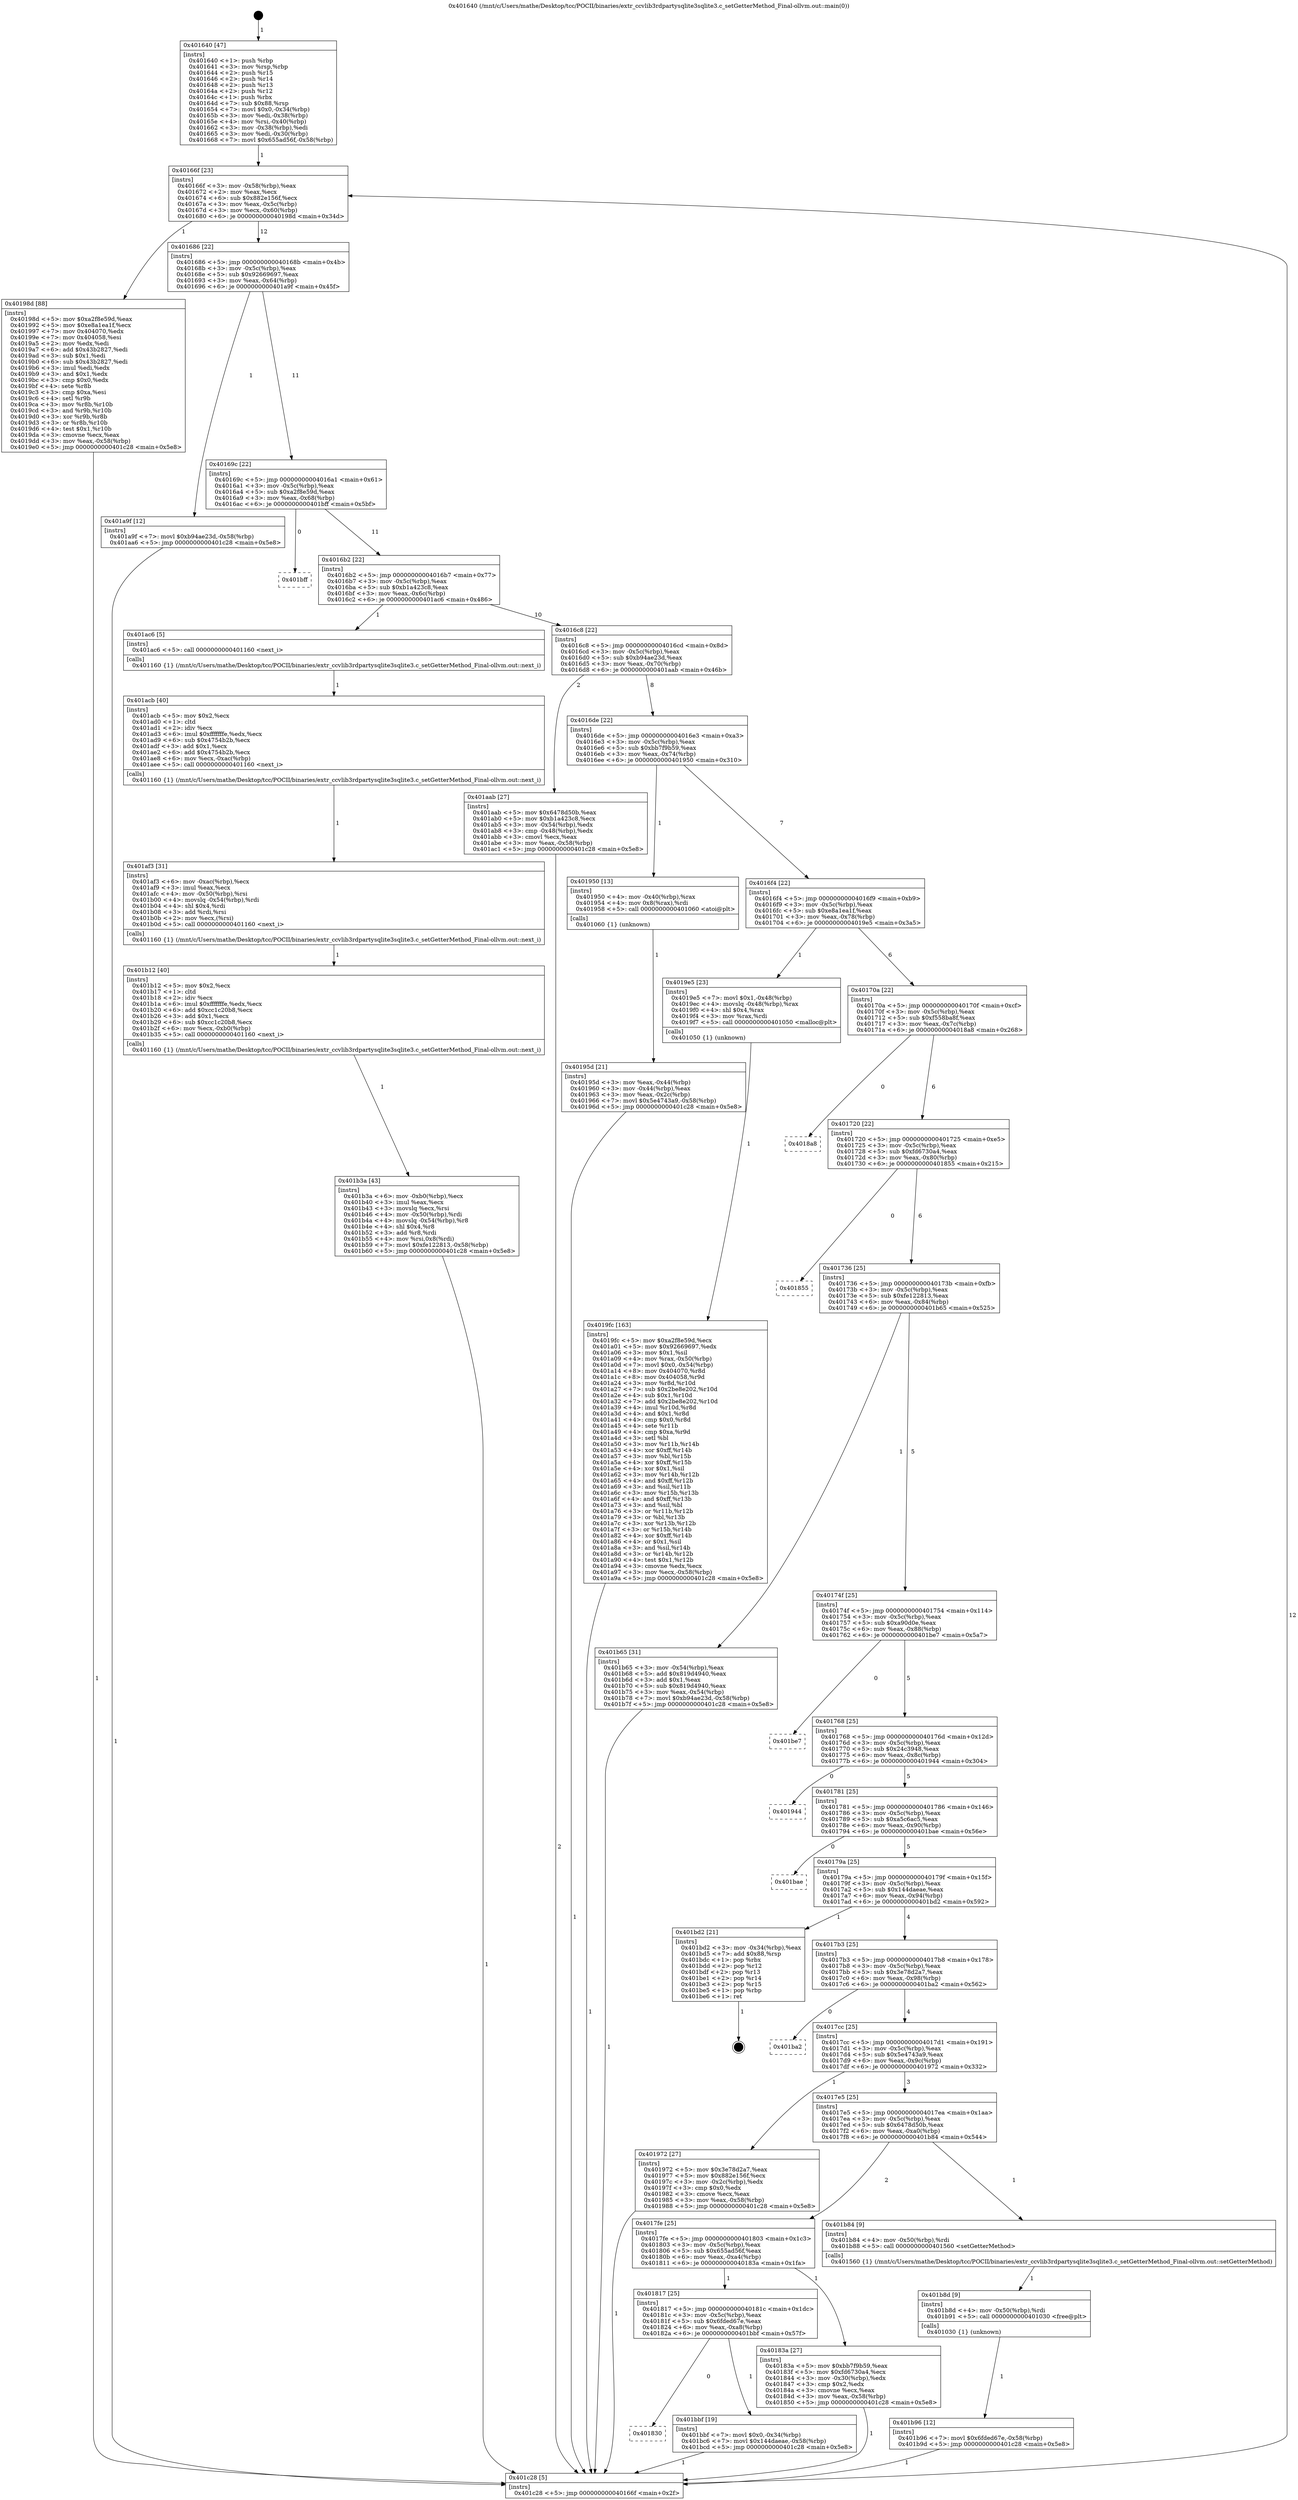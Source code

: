 digraph "0x401640" {
  label = "0x401640 (/mnt/c/Users/mathe/Desktop/tcc/POCII/binaries/extr_ccvlib3rdpartysqlite3sqlite3.c_setGetterMethod_Final-ollvm.out::main(0))"
  labelloc = "t"
  node[shape=record]

  Entry [label="",width=0.3,height=0.3,shape=circle,fillcolor=black,style=filled]
  "0x40166f" [label="{
     0x40166f [23]\l
     | [instrs]\l
     &nbsp;&nbsp;0x40166f \<+3\>: mov -0x58(%rbp),%eax\l
     &nbsp;&nbsp;0x401672 \<+2\>: mov %eax,%ecx\l
     &nbsp;&nbsp;0x401674 \<+6\>: sub $0x882e156f,%ecx\l
     &nbsp;&nbsp;0x40167a \<+3\>: mov %eax,-0x5c(%rbp)\l
     &nbsp;&nbsp;0x40167d \<+3\>: mov %ecx,-0x60(%rbp)\l
     &nbsp;&nbsp;0x401680 \<+6\>: je 000000000040198d \<main+0x34d\>\l
  }"]
  "0x40198d" [label="{
     0x40198d [88]\l
     | [instrs]\l
     &nbsp;&nbsp;0x40198d \<+5\>: mov $0xa2f8e59d,%eax\l
     &nbsp;&nbsp;0x401992 \<+5\>: mov $0xe8a1ea1f,%ecx\l
     &nbsp;&nbsp;0x401997 \<+7\>: mov 0x404070,%edx\l
     &nbsp;&nbsp;0x40199e \<+7\>: mov 0x404058,%esi\l
     &nbsp;&nbsp;0x4019a5 \<+2\>: mov %edx,%edi\l
     &nbsp;&nbsp;0x4019a7 \<+6\>: add $0x43b2827,%edi\l
     &nbsp;&nbsp;0x4019ad \<+3\>: sub $0x1,%edi\l
     &nbsp;&nbsp;0x4019b0 \<+6\>: sub $0x43b2827,%edi\l
     &nbsp;&nbsp;0x4019b6 \<+3\>: imul %edi,%edx\l
     &nbsp;&nbsp;0x4019b9 \<+3\>: and $0x1,%edx\l
     &nbsp;&nbsp;0x4019bc \<+3\>: cmp $0x0,%edx\l
     &nbsp;&nbsp;0x4019bf \<+4\>: sete %r8b\l
     &nbsp;&nbsp;0x4019c3 \<+3\>: cmp $0xa,%esi\l
     &nbsp;&nbsp;0x4019c6 \<+4\>: setl %r9b\l
     &nbsp;&nbsp;0x4019ca \<+3\>: mov %r8b,%r10b\l
     &nbsp;&nbsp;0x4019cd \<+3\>: and %r9b,%r10b\l
     &nbsp;&nbsp;0x4019d0 \<+3\>: xor %r9b,%r8b\l
     &nbsp;&nbsp;0x4019d3 \<+3\>: or %r8b,%r10b\l
     &nbsp;&nbsp;0x4019d6 \<+4\>: test $0x1,%r10b\l
     &nbsp;&nbsp;0x4019da \<+3\>: cmovne %ecx,%eax\l
     &nbsp;&nbsp;0x4019dd \<+3\>: mov %eax,-0x58(%rbp)\l
     &nbsp;&nbsp;0x4019e0 \<+5\>: jmp 0000000000401c28 \<main+0x5e8\>\l
  }"]
  "0x401686" [label="{
     0x401686 [22]\l
     | [instrs]\l
     &nbsp;&nbsp;0x401686 \<+5\>: jmp 000000000040168b \<main+0x4b\>\l
     &nbsp;&nbsp;0x40168b \<+3\>: mov -0x5c(%rbp),%eax\l
     &nbsp;&nbsp;0x40168e \<+5\>: sub $0x92669697,%eax\l
     &nbsp;&nbsp;0x401693 \<+3\>: mov %eax,-0x64(%rbp)\l
     &nbsp;&nbsp;0x401696 \<+6\>: je 0000000000401a9f \<main+0x45f\>\l
  }"]
  Exit [label="",width=0.3,height=0.3,shape=circle,fillcolor=black,style=filled,peripheries=2]
  "0x401a9f" [label="{
     0x401a9f [12]\l
     | [instrs]\l
     &nbsp;&nbsp;0x401a9f \<+7\>: movl $0xb94ae23d,-0x58(%rbp)\l
     &nbsp;&nbsp;0x401aa6 \<+5\>: jmp 0000000000401c28 \<main+0x5e8\>\l
  }"]
  "0x40169c" [label="{
     0x40169c [22]\l
     | [instrs]\l
     &nbsp;&nbsp;0x40169c \<+5\>: jmp 00000000004016a1 \<main+0x61\>\l
     &nbsp;&nbsp;0x4016a1 \<+3\>: mov -0x5c(%rbp),%eax\l
     &nbsp;&nbsp;0x4016a4 \<+5\>: sub $0xa2f8e59d,%eax\l
     &nbsp;&nbsp;0x4016a9 \<+3\>: mov %eax,-0x68(%rbp)\l
     &nbsp;&nbsp;0x4016ac \<+6\>: je 0000000000401bff \<main+0x5bf\>\l
  }"]
  "0x401830" [label="{
     0x401830\l
  }", style=dashed]
  "0x401bff" [label="{
     0x401bff\l
  }", style=dashed]
  "0x4016b2" [label="{
     0x4016b2 [22]\l
     | [instrs]\l
     &nbsp;&nbsp;0x4016b2 \<+5\>: jmp 00000000004016b7 \<main+0x77\>\l
     &nbsp;&nbsp;0x4016b7 \<+3\>: mov -0x5c(%rbp),%eax\l
     &nbsp;&nbsp;0x4016ba \<+5\>: sub $0xb1a423c8,%eax\l
     &nbsp;&nbsp;0x4016bf \<+3\>: mov %eax,-0x6c(%rbp)\l
     &nbsp;&nbsp;0x4016c2 \<+6\>: je 0000000000401ac6 \<main+0x486\>\l
  }"]
  "0x401bbf" [label="{
     0x401bbf [19]\l
     | [instrs]\l
     &nbsp;&nbsp;0x401bbf \<+7\>: movl $0x0,-0x34(%rbp)\l
     &nbsp;&nbsp;0x401bc6 \<+7\>: movl $0x144daeae,-0x58(%rbp)\l
     &nbsp;&nbsp;0x401bcd \<+5\>: jmp 0000000000401c28 \<main+0x5e8\>\l
  }"]
  "0x401ac6" [label="{
     0x401ac6 [5]\l
     | [instrs]\l
     &nbsp;&nbsp;0x401ac6 \<+5\>: call 0000000000401160 \<next_i\>\l
     | [calls]\l
     &nbsp;&nbsp;0x401160 \{1\} (/mnt/c/Users/mathe/Desktop/tcc/POCII/binaries/extr_ccvlib3rdpartysqlite3sqlite3.c_setGetterMethod_Final-ollvm.out::next_i)\l
  }"]
  "0x4016c8" [label="{
     0x4016c8 [22]\l
     | [instrs]\l
     &nbsp;&nbsp;0x4016c8 \<+5\>: jmp 00000000004016cd \<main+0x8d\>\l
     &nbsp;&nbsp;0x4016cd \<+3\>: mov -0x5c(%rbp),%eax\l
     &nbsp;&nbsp;0x4016d0 \<+5\>: sub $0xb94ae23d,%eax\l
     &nbsp;&nbsp;0x4016d5 \<+3\>: mov %eax,-0x70(%rbp)\l
     &nbsp;&nbsp;0x4016d8 \<+6\>: je 0000000000401aab \<main+0x46b\>\l
  }"]
  "0x401b96" [label="{
     0x401b96 [12]\l
     | [instrs]\l
     &nbsp;&nbsp;0x401b96 \<+7\>: movl $0x6fded67e,-0x58(%rbp)\l
     &nbsp;&nbsp;0x401b9d \<+5\>: jmp 0000000000401c28 \<main+0x5e8\>\l
  }"]
  "0x401aab" [label="{
     0x401aab [27]\l
     | [instrs]\l
     &nbsp;&nbsp;0x401aab \<+5\>: mov $0x6478d50b,%eax\l
     &nbsp;&nbsp;0x401ab0 \<+5\>: mov $0xb1a423c8,%ecx\l
     &nbsp;&nbsp;0x401ab5 \<+3\>: mov -0x54(%rbp),%edx\l
     &nbsp;&nbsp;0x401ab8 \<+3\>: cmp -0x48(%rbp),%edx\l
     &nbsp;&nbsp;0x401abb \<+3\>: cmovl %ecx,%eax\l
     &nbsp;&nbsp;0x401abe \<+3\>: mov %eax,-0x58(%rbp)\l
     &nbsp;&nbsp;0x401ac1 \<+5\>: jmp 0000000000401c28 \<main+0x5e8\>\l
  }"]
  "0x4016de" [label="{
     0x4016de [22]\l
     | [instrs]\l
     &nbsp;&nbsp;0x4016de \<+5\>: jmp 00000000004016e3 \<main+0xa3\>\l
     &nbsp;&nbsp;0x4016e3 \<+3\>: mov -0x5c(%rbp),%eax\l
     &nbsp;&nbsp;0x4016e6 \<+5\>: sub $0xbb7f9b59,%eax\l
     &nbsp;&nbsp;0x4016eb \<+3\>: mov %eax,-0x74(%rbp)\l
     &nbsp;&nbsp;0x4016ee \<+6\>: je 0000000000401950 \<main+0x310\>\l
  }"]
  "0x401b8d" [label="{
     0x401b8d [9]\l
     | [instrs]\l
     &nbsp;&nbsp;0x401b8d \<+4\>: mov -0x50(%rbp),%rdi\l
     &nbsp;&nbsp;0x401b91 \<+5\>: call 0000000000401030 \<free@plt\>\l
     | [calls]\l
     &nbsp;&nbsp;0x401030 \{1\} (unknown)\l
  }"]
  "0x401950" [label="{
     0x401950 [13]\l
     | [instrs]\l
     &nbsp;&nbsp;0x401950 \<+4\>: mov -0x40(%rbp),%rax\l
     &nbsp;&nbsp;0x401954 \<+4\>: mov 0x8(%rax),%rdi\l
     &nbsp;&nbsp;0x401958 \<+5\>: call 0000000000401060 \<atoi@plt\>\l
     | [calls]\l
     &nbsp;&nbsp;0x401060 \{1\} (unknown)\l
  }"]
  "0x4016f4" [label="{
     0x4016f4 [22]\l
     | [instrs]\l
     &nbsp;&nbsp;0x4016f4 \<+5\>: jmp 00000000004016f9 \<main+0xb9\>\l
     &nbsp;&nbsp;0x4016f9 \<+3\>: mov -0x5c(%rbp),%eax\l
     &nbsp;&nbsp;0x4016fc \<+5\>: sub $0xe8a1ea1f,%eax\l
     &nbsp;&nbsp;0x401701 \<+3\>: mov %eax,-0x78(%rbp)\l
     &nbsp;&nbsp;0x401704 \<+6\>: je 00000000004019e5 \<main+0x3a5\>\l
  }"]
  "0x401b3a" [label="{
     0x401b3a [43]\l
     | [instrs]\l
     &nbsp;&nbsp;0x401b3a \<+6\>: mov -0xb0(%rbp),%ecx\l
     &nbsp;&nbsp;0x401b40 \<+3\>: imul %eax,%ecx\l
     &nbsp;&nbsp;0x401b43 \<+3\>: movslq %ecx,%rsi\l
     &nbsp;&nbsp;0x401b46 \<+4\>: mov -0x50(%rbp),%rdi\l
     &nbsp;&nbsp;0x401b4a \<+4\>: movslq -0x54(%rbp),%r8\l
     &nbsp;&nbsp;0x401b4e \<+4\>: shl $0x4,%r8\l
     &nbsp;&nbsp;0x401b52 \<+3\>: add %r8,%rdi\l
     &nbsp;&nbsp;0x401b55 \<+4\>: mov %rsi,0x8(%rdi)\l
     &nbsp;&nbsp;0x401b59 \<+7\>: movl $0xfe122813,-0x58(%rbp)\l
     &nbsp;&nbsp;0x401b60 \<+5\>: jmp 0000000000401c28 \<main+0x5e8\>\l
  }"]
  "0x4019e5" [label="{
     0x4019e5 [23]\l
     | [instrs]\l
     &nbsp;&nbsp;0x4019e5 \<+7\>: movl $0x1,-0x48(%rbp)\l
     &nbsp;&nbsp;0x4019ec \<+4\>: movslq -0x48(%rbp),%rax\l
     &nbsp;&nbsp;0x4019f0 \<+4\>: shl $0x4,%rax\l
     &nbsp;&nbsp;0x4019f4 \<+3\>: mov %rax,%rdi\l
     &nbsp;&nbsp;0x4019f7 \<+5\>: call 0000000000401050 \<malloc@plt\>\l
     | [calls]\l
     &nbsp;&nbsp;0x401050 \{1\} (unknown)\l
  }"]
  "0x40170a" [label="{
     0x40170a [22]\l
     | [instrs]\l
     &nbsp;&nbsp;0x40170a \<+5\>: jmp 000000000040170f \<main+0xcf\>\l
     &nbsp;&nbsp;0x40170f \<+3\>: mov -0x5c(%rbp),%eax\l
     &nbsp;&nbsp;0x401712 \<+5\>: sub $0xf558ba8f,%eax\l
     &nbsp;&nbsp;0x401717 \<+3\>: mov %eax,-0x7c(%rbp)\l
     &nbsp;&nbsp;0x40171a \<+6\>: je 00000000004018a8 \<main+0x268\>\l
  }"]
  "0x401b12" [label="{
     0x401b12 [40]\l
     | [instrs]\l
     &nbsp;&nbsp;0x401b12 \<+5\>: mov $0x2,%ecx\l
     &nbsp;&nbsp;0x401b17 \<+1\>: cltd\l
     &nbsp;&nbsp;0x401b18 \<+2\>: idiv %ecx\l
     &nbsp;&nbsp;0x401b1a \<+6\>: imul $0xfffffffe,%edx,%ecx\l
     &nbsp;&nbsp;0x401b20 \<+6\>: add $0xcc1c20b8,%ecx\l
     &nbsp;&nbsp;0x401b26 \<+3\>: add $0x1,%ecx\l
     &nbsp;&nbsp;0x401b29 \<+6\>: sub $0xcc1c20b8,%ecx\l
     &nbsp;&nbsp;0x401b2f \<+6\>: mov %ecx,-0xb0(%rbp)\l
     &nbsp;&nbsp;0x401b35 \<+5\>: call 0000000000401160 \<next_i\>\l
     | [calls]\l
     &nbsp;&nbsp;0x401160 \{1\} (/mnt/c/Users/mathe/Desktop/tcc/POCII/binaries/extr_ccvlib3rdpartysqlite3sqlite3.c_setGetterMethod_Final-ollvm.out::next_i)\l
  }"]
  "0x4018a8" [label="{
     0x4018a8\l
  }", style=dashed]
  "0x401720" [label="{
     0x401720 [22]\l
     | [instrs]\l
     &nbsp;&nbsp;0x401720 \<+5\>: jmp 0000000000401725 \<main+0xe5\>\l
     &nbsp;&nbsp;0x401725 \<+3\>: mov -0x5c(%rbp),%eax\l
     &nbsp;&nbsp;0x401728 \<+5\>: sub $0xfd6730a4,%eax\l
     &nbsp;&nbsp;0x40172d \<+3\>: mov %eax,-0x80(%rbp)\l
     &nbsp;&nbsp;0x401730 \<+6\>: je 0000000000401855 \<main+0x215\>\l
  }"]
  "0x401af3" [label="{
     0x401af3 [31]\l
     | [instrs]\l
     &nbsp;&nbsp;0x401af3 \<+6\>: mov -0xac(%rbp),%ecx\l
     &nbsp;&nbsp;0x401af9 \<+3\>: imul %eax,%ecx\l
     &nbsp;&nbsp;0x401afc \<+4\>: mov -0x50(%rbp),%rsi\l
     &nbsp;&nbsp;0x401b00 \<+4\>: movslq -0x54(%rbp),%rdi\l
     &nbsp;&nbsp;0x401b04 \<+4\>: shl $0x4,%rdi\l
     &nbsp;&nbsp;0x401b08 \<+3\>: add %rdi,%rsi\l
     &nbsp;&nbsp;0x401b0b \<+2\>: mov %ecx,(%rsi)\l
     &nbsp;&nbsp;0x401b0d \<+5\>: call 0000000000401160 \<next_i\>\l
     | [calls]\l
     &nbsp;&nbsp;0x401160 \{1\} (/mnt/c/Users/mathe/Desktop/tcc/POCII/binaries/extr_ccvlib3rdpartysqlite3sqlite3.c_setGetterMethod_Final-ollvm.out::next_i)\l
  }"]
  "0x401855" [label="{
     0x401855\l
  }", style=dashed]
  "0x401736" [label="{
     0x401736 [25]\l
     | [instrs]\l
     &nbsp;&nbsp;0x401736 \<+5\>: jmp 000000000040173b \<main+0xfb\>\l
     &nbsp;&nbsp;0x40173b \<+3\>: mov -0x5c(%rbp),%eax\l
     &nbsp;&nbsp;0x40173e \<+5\>: sub $0xfe122813,%eax\l
     &nbsp;&nbsp;0x401743 \<+6\>: mov %eax,-0x84(%rbp)\l
     &nbsp;&nbsp;0x401749 \<+6\>: je 0000000000401b65 \<main+0x525\>\l
  }"]
  "0x401acb" [label="{
     0x401acb [40]\l
     | [instrs]\l
     &nbsp;&nbsp;0x401acb \<+5\>: mov $0x2,%ecx\l
     &nbsp;&nbsp;0x401ad0 \<+1\>: cltd\l
     &nbsp;&nbsp;0x401ad1 \<+2\>: idiv %ecx\l
     &nbsp;&nbsp;0x401ad3 \<+6\>: imul $0xfffffffe,%edx,%ecx\l
     &nbsp;&nbsp;0x401ad9 \<+6\>: sub $0x4754b2b,%ecx\l
     &nbsp;&nbsp;0x401adf \<+3\>: add $0x1,%ecx\l
     &nbsp;&nbsp;0x401ae2 \<+6\>: add $0x4754b2b,%ecx\l
     &nbsp;&nbsp;0x401ae8 \<+6\>: mov %ecx,-0xac(%rbp)\l
     &nbsp;&nbsp;0x401aee \<+5\>: call 0000000000401160 \<next_i\>\l
     | [calls]\l
     &nbsp;&nbsp;0x401160 \{1\} (/mnt/c/Users/mathe/Desktop/tcc/POCII/binaries/extr_ccvlib3rdpartysqlite3sqlite3.c_setGetterMethod_Final-ollvm.out::next_i)\l
  }"]
  "0x401b65" [label="{
     0x401b65 [31]\l
     | [instrs]\l
     &nbsp;&nbsp;0x401b65 \<+3\>: mov -0x54(%rbp),%eax\l
     &nbsp;&nbsp;0x401b68 \<+5\>: add $0x819d4940,%eax\l
     &nbsp;&nbsp;0x401b6d \<+3\>: add $0x1,%eax\l
     &nbsp;&nbsp;0x401b70 \<+5\>: sub $0x819d4940,%eax\l
     &nbsp;&nbsp;0x401b75 \<+3\>: mov %eax,-0x54(%rbp)\l
     &nbsp;&nbsp;0x401b78 \<+7\>: movl $0xb94ae23d,-0x58(%rbp)\l
     &nbsp;&nbsp;0x401b7f \<+5\>: jmp 0000000000401c28 \<main+0x5e8\>\l
  }"]
  "0x40174f" [label="{
     0x40174f [25]\l
     | [instrs]\l
     &nbsp;&nbsp;0x40174f \<+5\>: jmp 0000000000401754 \<main+0x114\>\l
     &nbsp;&nbsp;0x401754 \<+3\>: mov -0x5c(%rbp),%eax\l
     &nbsp;&nbsp;0x401757 \<+5\>: sub $0xa90d0e,%eax\l
     &nbsp;&nbsp;0x40175c \<+6\>: mov %eax,-0x88(%rbp)\l
     &nbsp;&nbsp;0x401762 \<+6\>: je 0000000000401be7 \<main+0x5a7\>\l
  }"]
  "0x4019fc" [label="{
     0x4019fc [163]\l
     | [instrs]\l
     &nbsp;&nbsp;0x4019fc \<+5\>: mov $0xa2f8e59d,%ecx\l
     &nbsp;&nbsp;0x401a01 \<+5\>: mov $0x92669697,%edx\l
     &nbsp;&nbsp;0x401a06 \<+3\>: mov $0x1,%sil\l
     &nbsp;&nbsp;0x401a09 \<+4\>: mov %rax,-0x50(%rbp)\l
     &nbsp;&nbsp;0x401a0d \<+7\>: movl $0x0,-0x54(%rbp)\l
     &nbsp;&nbsp;0x401a14 \<+8\>: mov 0x404070,%r8d\l
     &nbsp;&nbsp;0x401a1c \<+8\>: mov 0x404058,%r9d\l
     &nbsp;&nbsp;0x401a24 \<+3\>: mov %r8d,%r10d\l
     &nbsp;&nbsp;0x401a27 \<+7\>: sub $0x2be8e202,%r10d\l
     &nbsp;&nbsp;0x401a2e \<+4\>: sub $0x1,%r10d\l
     &nbsp;&nbsp;0x401a32 \<+7\>: add $0x2be8e202,%r10d\l
     &nbsp;&nbsp;0x401a39 \<+4\>: imul %r10d,%r8d\l
     &nbsp;&nbsp;0x401a3d \<+4\>: and $0x1,%r8d\l
     &nbsp;&nbsp;0x401a41 \<+4\>: cmp $0x0,%r8d\l
     &nbsp;&nbsp;0x401a45 \<+4\>: sete %r11b\l
     &nbsp;&nbsp;0x401a49 \<+4\>: cmp $0xa,%r9d\l
     &nbsp;&nbsp;0x401a4d \<+3\>: setl %bl\l
     &nbsp;&nbsp;0x401a50 \<+3\>: mov %r11b,%r14b\l
     &nbsp;&nbsp;0x401a53 \<+4\>: xor $0xff,%r14b\l
     &nbsp;&nbsp;0x401a57 \<+3\>: mov %bl,%r15b\l
     &nbsp;&nbsp;0x401a5a \<+4\>: xor $0xff,%r15b\l
     &nbsp;&nbsp;0x401a5e \<+4\>: xor $0x1,%sil\l
     &nbsp;&nbsp;0x401a62 \<+3\>: mov %r14b,%r12b\l
     &nbsp;&nbsp;0x401a65 \<+4\>: and $0xff,%r12b\l
     &nbsp;&nbsp;0x401a69 \<+3\>: and %sil,%r11b\l
     &nbsp;&nbsp;0x401a6c \<+3\>: mov %r15b,%r13b\l
     &nbsp;&nbsp;0x401a6f \<+4\>: and $0xff,%r13b\l
     &nbsp;&nbsp;0x401a73 \<+3\>: and %sil,%bl\l
     &nbsp;&nbsp;0x401a76 \<+3\>: or %r11b,%r12b\l
     &nbsp;&nbsp;0x401a79 \<+3\>: or %bl,%r13b\l
     &nbsp;&nbsp;0x401a7c \<+3\>: xor %r13b,%r12b\l
     &nbsp;&nbsp;0x401a7f \<+3\>: or %r15b,%r14b\l
     &nbsp;&nbsp;0x401a82 \<+4\>: xor $0xff,%r14b\l
     &nbsp;&nbsp;0x401a86 \<+4\>: or $0x1,%sil\l
     &nbsp;&nbsp;0x401a8a \<+3\>: and %sil,%r14b\l
     &nbsp;&nbsp;0x401a8d \<+3\>: or %r14b,%r12b\l
     &nbsp;&nbsp;0x401a90 \<+4\>: test $0x1,%r12b\l
     &nbsp;&nbsp;0x401a94 \<+3\>: cmovne %edx,%ecx\l
     &nbsp;&nbsp;0x401a97 \<+3\>: mov %ecx,-0x58(%rbp)\l
     &nbsp;&nbsp;0x401a9a \<+5\>: jmp 0000000000401c28 \<main+0x5e8\>\l
  }"]
  "0x401be7" [label="{
     0x401be7\l
  }", style=dashed]
  "0x401768" [label="{
     0x401768 [25]\l
     | [instrs]\l
     &nbsp;&nbsp;0x401768 \<+5\>: jmp 000000000040176d \<main+0x12d\>\l
     &nbsp;&nbsp;0x40176d \<+3\>: mov -0x5c(%rbp),%eax\l
     &nbsp;&nbsp;0x401770 \<+5\>: sub $0x24c3948,%eax\l
     &nbsp;&nbsp;0x401775 \<+6\>: mov %eax,-0x8c(%rbp)\l
     &nbsp;&nbsp;0x40177b \<+6\>: je 0000000000401944 \<main+0x304\>\l
  }"]
  "0x40195d" [label="{
     0x40195d [21]\l
     | [instrs]\l
     &nbsp;&nbsp;0x40195d \<+3\>: mov %eax,-0x44(%rbp)\l
     &nbsp;&nbsp;0x401960 \<+3\>: mov -0x44(%rbp),%eax\l
     &nbsp;&nbsp;0x401963 \<+3\>: mov %eax,-0x2c(%rbp)\l
     &nbsp;&nbsp;0x401966 \<+7\>: movl $0x5e4743a9,-0x58(%rbp)\l
     &nbsp;&nbsp;0x40196d \<+5\>: jmp 0000000000401c28 \<main+0x5e8\>\l
  }"]
  "0x401944" [label="{
     0x401944\l
  }", style=dashed]
  "0x401781" [label="{
     0x401781 [25]\l
     | [instrs]\l
     &nbsp;&nbsp;0x401781 \<+5\>: jmp 0000000000401786 \<main+0x146\>\l
     &nbsp;&nbsp;0x401786 \<+3\>: mov -0x5c(%rbp),%eax\l
     &nbsp;&nbsp;0x401789 \<+5\>: sub $0xa5c6ac5,%eax\l
     &nbsp;&nbsp;0x40178e \<+6\>: mov %eax,-0x90(%rbp)\l
     &nbsp;&nbsp;0x401794 \<+6\>: je 0000000000401bae \<main+0x56e\>\l
  }"]
  "0x401640" [label="{
     0x401640 [47]\l
     | [instrs]\l
     &nbsp;&nbsp;0x401640 \<+1\>: push %rbp\l
     &nbsp;&nbsp;0x401641 \<+3\>: mov %rsp,%rbp\l
     &nbsp;&nbsp;0x401644 \<+2\>: push %r15\l
     &nbsp;&nbsp;0x401646 \<+2\>: push %r14\l
     &nbsp;&nbsp;0x401648 \<+2\>: push %r13\l
     &nbsp;&nbsp;0x40164a \<+2\>: push %r12\l
     &nbsp;&nbsp;0x40164c \<+1\>: push %rbx\l
     &nbsp;&nbsp;0x40164d \<+7\>: sub $0x88,%rsp\l
     &nbsp;&nbsp;0x401654 \<+7\>: movl $0x0,-0x34(%rbp)\l
     &nbsp;&nbsp;0x40165b \<+3\>: mov %edi,-0x38(%rbp)\l
     &nbsp;&nbsp;0x40165e \<+4\>: mov %rsi,-0x40(%rbp)\l
     &nbsp;&nbsp;0x401662 \<+3\>: mov -0x38(%rbp),%edi\l
     &nbsp;&nbsp;0x401665 \<+3\>: mov %edi,-0x30(%rbp)\l
     &nbsp;&nbsp;0x401668 \<+7\>: movl $0x655ad56f,-0x58(%rbp)\l
  }"]
  "0x401bae" [label="{
     0x401bae\l
  }", style=dashed]
  "0x40179a" [label="{
     0x40179a [25]\l
     | [instrs]\l
     &nbsp;&nbsp;0x40179a \<+5\>: jmp 000000000040179f \<main+0x15f\>\l
     &nbsp;&nbsp;0x40179f \<+3\>: mov -0x5c(%rbp),%eax\l
     &nbsp;&nbsp;0x4017a2 \<+5\>: sub $0x144daeae,%eax\l
     &nbsp;&nbsp;0x4017a7 \<+6\>: mov %eax,-0x94(%rbp)\l
     &nbsp;&nbsp;0x4017ad \<+6\>: je 0000000000401bd2 \<main+0x592\>\l
  }"]
  "0x401c28" [label="{
     0x401c28 [5]\l
     | [instrs]\l
     &nbsp;&nbsp;0x401c28 \<+5\>: jmp 000000000040166f \<main+0x2f\>\l
  }"]
  "0x401bd2" [label="{
     0x401bd2 [21]\l
     | [instrs]\l
     &nbsp;&nbsp;0x401bd2 \<+3\>: mov -0x34(%rbp),%eax\l
     &nbsp;&nbsp;0x401bd5 \<+7\>: add $0x88,%rsp\l
     &nbsp;&nbsp;0x401bdc \<+1\>: pop %rbx\l
     &nbsp;&nbsp;0x401bdd \<+2\>: pop %r12\l
     &nbsp;&nbsp;0x401bdf \<+2\>: pop %r13\l
     &nbsp;&nbsp;0x401be1 \<+2\>: pop %r14\l
     &nbsp;&nbsp;0x401be3 \<+2\>: pop %r15\l
     &nbsp;&nbsp;0x401be5 \<+1\>: pop %rbp\l
     &nbsp;&nbsp;0x401be6 \<+1\>: ret\l
  }"]
  "0x4017b3" [label="{
     0x4017b3 [25]\l
     | [instrs]\l
     &nbsp;&nbsp;0x4017b3 \<+5\>: jmp 00000000004017b8 \<main+0x178\>\l
     &nbsp;&nbsp;0x4017b8 \<+3\>: mov -0x5c(%rbp),%eax\l
     &nbsp;&nbsp;0x4017bb \<+5\>: sub $0x3e78d2a7,%eax\l
     &nbsp;&nbsp;0x4017c0 \<+6\>: mov %eax,-0x98(%rbp)\l
     &nbsp;&nbsp;0x4017c6 \<+6\>: je 0000000000401ba2 \<main+0x562\>\l
  }"]
  "0x401817" [label="{
     0x401817 [25]\l
     | [instrs]\l
     &nbsp;&nbsp;0x401817 \<+5\>: jmp 000000000040181c \<main+0x1dc\>\l
     &nbsp;&nbsp;0x40181c \<+3\>: mov -0x5c(%rbp),%eax\l
     &nbsp;&nbsp;0x40181f \<+5\>: sub $0x6fded67e,%eax\l
     &nbsp;&nbsp;0x401824 \<+6\>: mov %eax,-0xa8(%rbp)\l
     &nbsp;&nbsp;0x40182a \<+6\>: je 0000000000401bbf \<main+0x57f\>\l
  }"]
  "0x401ba2" [label="{
     0x401ba2\l
  }", style=dashed]
  "0x4017cc" [label="{
     0x4017cc [25]\l
     | [instrs]\l
     &nbsp;&nbsp;0x4017cc \<+5\>: jmp 00000000004017d1 \<main+0x191\>\l
     &nbsp;&nbsp;0x4017d1 \<+3\>: mov -0x5c(%rbp),%eax\l
     &nbsp;&nbsp;0x4017d4 \<+5\>: sub $0x5e4743a9,%eax\l
     &nbsp;&nbsp;0x4017d9 \<+6\>: mov %eax,-0x9c(%rbp)\l
     &nbsp;&nbsp;0x4017df \<+6\>: je 0000000000401972 \<main+0x332\>\l
  }"]
  "0x40183a" [label="{
     0x40183a [27]\l
     | [instrs]\l
     &nbsp;&nbsp;0x40183a \<+5\>: mov $0xbb7f9b59,%eax\l
     &nbsp;&nbsp;0x40183f \<+5\>: mov $0xfd6730a4,%ecx\l
     &nbsp;&nbsp;0x401844 \<+3\>: mov -0x30(%rbp),%edx\l
     &nbsp;&nbsp;0x401847 \<+3\>: cmp $0x2,%edx\l
     &nbsp;&nbsp;0x40184a \<+3\>: cmovne %ecx,%eax\l
     &nbsp;&nbsp;0x40184d \<+3\>: mov %eax,-0x58(%rbp)\l
     &nbsp;&nbsp;0x401850 \<+5\>: jmp 0000000000401c28 \<main+0x5e8\>\l
  }"]
  "0x401972" [label="{
     0x401972 [27]\l
     | [instrs]\l
     &nbsp;&nbsp;0x401972 \<+5\>: mov $0x3e78d2a7,%eax\l
     &nbsp;&nbsp;0x401977 \<+5\>: mov $0x882e156f,%ecx\l
     &nbsp;&nbsp;0x40197c \<+3\>: mov -0x2c(%rbp),%edx\l
     &nbsp;&nbsp;0x40197f \<+3\>: cmp $0x0,%edx\l
     &nbsp;&nbsp;0x401982 \<+3\>: cmove %ecx,%eax\l
     &nbsp;&nbsp;0x401985 \<+3\>: mov %eax,-0x58(%rbp)\l
     &nbsp;&nbsp;0x401988 \<+5\>: jmp 0000000000401c28 \<main+0x5e8\>\l
  }"]
  "0x4017e5" [label="{
     0x4017e5 [25]\l
     | [instrs]\l
     &nbsp;&nbsp;0x4017e5 \<+5\>: jmp 00000000004017ea \<main+0x1aa\>\l
     &nbsp;&nbsp;0x4017ea \<+3\>: mov -0x5c(%rbp),%eax\l
     &nbsp;&nbsp;0x4017ed \<+5\>: sub $0x6478d50b,%eax\l
     &nbsp;&nbsp;0x4017f2 \<+6\>: mov %eax,-0xa0(%rbp)\l
     &nbsp;&nbsp;0x4017f8 \<+6\>: je 0000000000401b84 \<main+0x544\>\l
  }"]
  "0x4017fe" [label="{
     0x4017fe [25]\l
     | [instrs]\l
     &nbsp;&nbsp;0x4017fe \<+5\>: jmp 0000000000401803 \<main+0x1c3\>\l
     &nbsp;&nbsp;0x401803 \<+3\>: mov -0x5c(%rbp),%eax\l
     &nbsp;&nbsp;0x401806 \<+5\>: sub $0x655ad56f,%eax\l
     &nbsp;&nbsp;0x40180b \<+6\>: mov %eax,-0xa4(%rbp)\l
     &nbsp;&nbsp;0x401811 \<+6\>: je 000000000040183a \<main+0x1fa\>\l
  }"]
  "0x401b84" [label="{
     0x401b84 [9]\l
     | [instrs]\l
     &nbsp;&nbsp;0x401b84 \<+4\>: mov -0x50(%rbp),%rdi\l
     &nbsp;&nbsp;0x401b88 \<+5\>: call 0000000000401560 \<setGetterMethod\>\l
     | [calls]\l
     &nbsp;&nbsp;0x401560 \{1\} (/mnt/c/Users/mathe/Desktop/tcc/POCII/binaries/extr_ccvlib3rdpartysqlite3sqlite3.c_setGetterMethod_Final-ollvm.out::setGetterMethod)\l
  }"]
  Entry -> "0x401640" [label=" 1"]
  "0x40166f" -> "0x40198d" [label=" 1"]
  "0x40166f" -> "0x401686" [label=" 12"]
  "0x401bd2" -> Exit [label=" 1"]
  "0x401686" -> "0x401a9f" [label=" 1"]
  "0x401686" -> "0x40169c" [label=" 11"]
  "0x401bbf" -> "0x401c28" [label=" 1"]
  "0x40169c" -> "0x401bff" [label=" 0"]
  "0x40169c" -> "0x4016b2" [label=" 11"]
  "0x401817" -> "0x401830" [label=" 0"]
  "0x4016b2" -> "0x401ac6" [label=" 1"]
  "0x4016b2" -> "0x4016c8" [label=" 10"]
  "0x401817" -> "0x401bbf" [label=" 1"]
  "0x4016c8" -> "0x401aab" [label=" 2"]
  "0x4016c8" -> "0x4016de" [label=" 8"]
  "0x401b96" -> "0x401c28" [label=" 1"]
  "0x4016de" -> "0x401950" [label=" 1"]
  "0x4016de" -> "0x4016f4" [label=" 7"]
  "0x401b8d" -> "0x401b96" [label=" 1"]
  "0x4016f4" -> "0x4019e5" [label=" 1"]
  "0x4016f4" -> "0x40170a" [label=" 6"]
  "0x401b84" -> "0x401b8d" [label=" 1"]
  "0x40170a" -> "0x4018a8" [label=" 0"]
  "0x40170a" -> "0x401720" [label=" 6"]
  "0x401b65" -> "0x401c28" [label=" 1"]
  "0x401720" -> "0x401855" [label=" 0"]
  "0x401720" -> "0x401736" [label=" 6"]
  "0x401b3a" -> "0x401c28" [label=" 1"]
  "0x401736" -> "0x401b65" [label=" 1"]
  "0x401736" -> "0x40174f" [label=" 5"]
  "0x401b12" -> "0x401b3a" [label=" 1"]
  "0x40174f" -> "0x401be7" [label=" 0"]
  "0x40174f" -> "0x401768" [label=" 5"]
  "0x401af3" -> "0x401b12" [label=" 1"]
  "0x401768" -> "0x401944" [label=" 0"]
  "0x401768" -> "0x401781" [label=" 5"]
  "0x401acb" -> "0x401af3" [label=" 1"]
  "0x401781" -> "0x401bae" [label=" 0"]
  "0x401781" -> "0x40179a" [label=" 5"]
  "0x401ac6" -> "0x401acb" [label=" 1"]
  "0x40179a" -> "0x401bd2" [label=" 1"]
  "0x40179a" -> "0x4017b3" [label=" 4"]
  "0x401aab" -> "0x401c28" [label=" 2"]
  "0x4017b3" -> "0x401ba2" [label=" 0"]
  "0x4017b3" -> "0x4017cc" [label=" 4"]
  "0x401a9f" -> "0x401c28" [label=" 1"]
  "0x4017cc" -> "0x401972" [label=" 1"]
  "0x4017cc" -> "0x4017e5" [label=" 3"]
  "0x4019fc" -> "0x401c28" [label=" 1"]
  "0x4017e5" -> "0x401b84" [label=" 1"]
  "0x4017e5" -> "0x4017fe" [label=" 2"]
  "0x4019e5" -> "0x4019fc" [label=" 1"]
  "0x4017fe" -> "0x40183a" [label=" 1"]
  "0x4017fe" -> "0x401817" [label=" 1"]
  "0x40183a" -> "0x401c28" [label=" 1"]
  "0x401640" -> "0x40166f" [label=" 1"]
  "0x401c28" -> "0x40166f" [label=" 12"]
  "0x401950" -> "0x40195d" [label=" 1"]
  "0x40195d" -> "0x401c28" [label=" 1"]
  "0x401972" -> "0x401c28" [label=" 1"]
  "0x40198d" -> "0x401c28" [label=" 1"]
}
